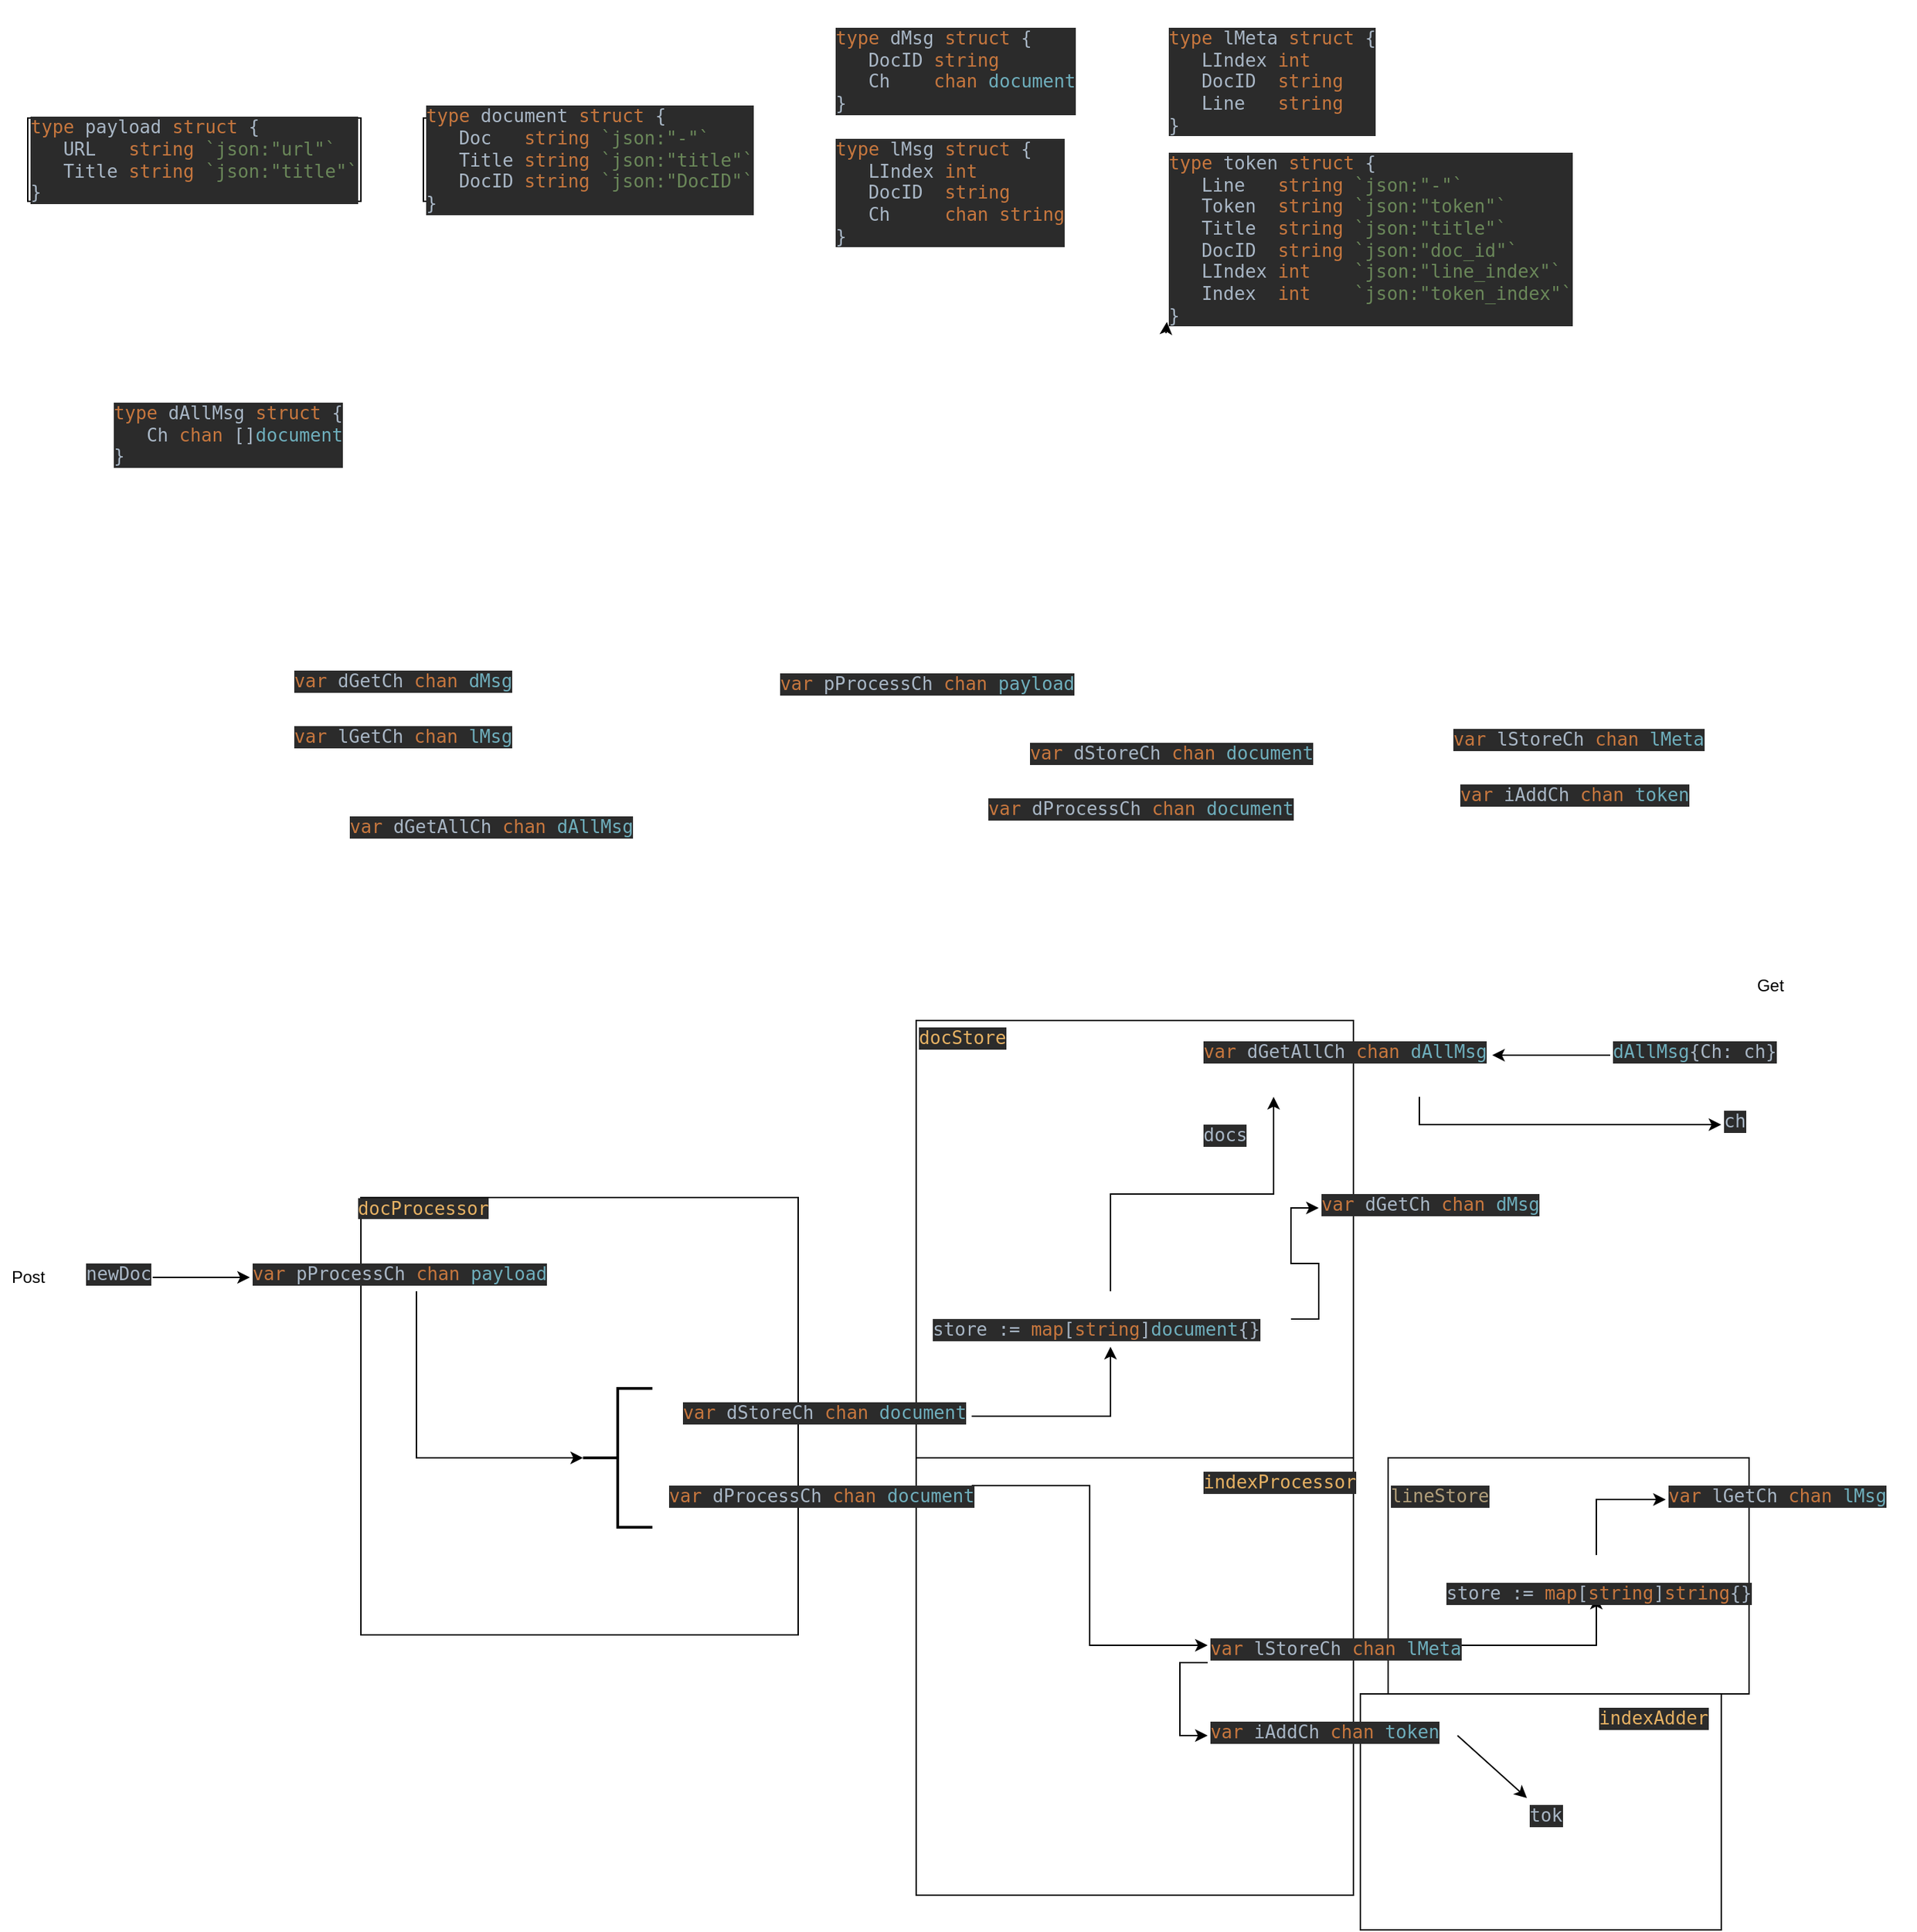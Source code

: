 <mxfile version="14.4.2" type="device" pages="2"><diagram id="XgCzgOq4FRbT3hmIlfkW" name="concierge"><mxGraphModel dx="2560" dy="1667" grid="1" gridSize="10" guides="1" tooltips="1" connect="1" arrows="1" fold="1" page="1" pageScale="1" pageWidth="2000" pageHeight="1920" math="0" shadow="0"><root><mxCell id="0"/><mxCell id="1" parent="0"/><mxCell id="7H0tTNNJolPM9rcAs3M7-59" value="" style="rounded=0;whiteSpace=wrap;html=1;align=left;" vertex="1" parent="1"><mxGeometry x="990" y="1240" width="260" height="170" as="geometry"/></mxCell><mxCell id="7H0tTNNJolPM9rcAs3M7-56" value="" style="rounded=0;whiteSpace=wrap;html=1;align=left;" vertex="1" parent="1"><mxGeometry x="1010" y="1070" width="260" height="170" as="geometry"/></mxCell><mxCell id="7H0tTNNJolPM9rcAs3M7-46" value="" style="whiteSpace=wrap;html=1;aspect=fixed;align=left;" vertex="1" parent="1"><mxGeometry x="670" y="1070" width="315" height="315" as="geometry"/></mxCell><mxCell id="7H0tTNNJolPM9rcAs3M7-38" value="" style="whiteSpace=wrap;html=1;aspect=fixed;align=left;" vertex="1" parent="1"><mxGeometry x="670" y="755" width="315" height="315" as="geometry"/></mxCell><mxCell id="7H0tTNNJolPM9rcAs3M7-30" value="" style="whiteSpace=wrap;html=1;aspect=fixed;align=left;" vertex="1" parent="1"><mxGeometry x="270" y="882.5" width="315" height="315" as="geometry"/></mxCell><mxCell id="7H0tTNNJolPM9rcAs3M7-7" value="&lt;pre style=&quot;background-color: #2b2b2b ; color: #a9b7c6 ; font-family: &amp;quot;jetbrains mono&amp;quot; , monospace ; font-size: 9.8pt&quot;&gt;&lt;span style=&quot;color: #c7773e&quot;&gt;type &lt;/span&gt;payload &lt;span style=&quot;color: #c7773e&quot;&gt;struct &lt;/span&gt;{&lt;br&gt;   URL   &lt;span style=&quot;color: #c7773e&quot;&gt;string &lt;/span&gt;&lt;span style=&quot;color: #6a8759&quot;&gt;`json:&quot;url&quot;`&lt;br&gt;&lt;/span&gt;&lt;span style=&quot;color: #6a8759&quot;&gt;   &lt;/span&gt;Title &lt;span style=&quot;color: #c7773e&quot;&gt;string &lt;/span&gt;&lt;span style=&quot;color: #6a8759&quot;&gt;`json:&quot;title&quot;`&lt;br&gt;&lt;/span&gt;}&lt;br&gt;&lt;/pre&gt;" style="rounded=0;whiteSpace=wrap;html=1;align=left;" vertex="1" parent="1"><mxGeometry x="30" y="105" width="240" height="60" as="geometry"/></mxCell><mxCell id="7H0tTNNJolPM9rcAs3M7-8" value="&lt;pre style=&quot;background-color: #2b2b2b ; color: #a9b7c6 ; font-family: &amp;#34;jetbrains mono&amp;#34; , monospace ; font-size: 9.8pt&quot;&gt;&lt;span style=&quot;color: #c7773e&quot;&gt;type &lt;/span&gt;document &lt;span style=&quot;color: #c7773e&quot;&gt;struct &lt;/span&gt;{&lt;br&gt;   Doc   &lt;span style=&quot;color: #c7773e&quot;&gt;string &lt;/span&gt;&lt;span style=&quot;color: #6a8759&quot;&gt;`json:&quot;-&quot;`&lt;br&gt;&lt;/span&gt;&lt;span style=&quot;color: #6a8759&quot;&gt;   &lt;/span&gt;Title &lt;span style=&quot;color: #c7773e&quot;&gt;string &lt;/span&gt;&lt;span style=&quot;color: #6a8759&quot;&gt;`json:&quot;title&quot;`&lt;br&gt;&lt;/span&gt;&lt;span style=&quot;color: #6a8759&quot;&gt;   &lt;/span&gt;DocID &lt;span style=&quot;color: #c7773e&quot;&gt;string &lt;/span&gt;&lt;span style=&quot;color: #6a8759&quot;&gt;`json:&quot;DocID&quot;`&lt;br&gt;&lt;/span&gt;}&lt;/pre&gt;" style="whiteSpace=wrap;html=1;align=left;" vertex="1" parent="1"><mxGeometry x="315" y="105" width="120" height="60" as="geometry"/></mxCell><mxCell id="7H0tTNNJolPM9rcAs3M7-9" value="&lt;pre style=&quot;background-color: #2b2b2b ; color: #a9b7c6 ; font-family: &amp;quot;jetbrains mono&amp;quot; , monospace ; font-size: 9.8pt&quot;&gt;&lt;span style=&quot;color: #c7773e&quot;&gt;type &lt;/span&gt;token &lt;span style=&quot;color: #c7773e&quot;&gt;struct &lt;/span&gt;{&lt;br&gt;   Line   &lt;span style=&quot;color: #c7773e&quot;&gt;string &lt;/span&gt;&lt;span style=&quot;color: #6a8759&quot;&gt;`json:&quot;-&quot;`&lt;br&gt;&lt;/span&gt;&lt;span style=&quot;color: #6a8759&quot;&gt;   &lt;/span&gt;Token  &lt;span style=&quot;color: #c7773e&quot;&gt;string &lt;/span&gt;&lt;span style=&quot;color: #6a8759&quot;&gt;`json:&quot;token&quot;`&lt;br&gt;&lt;/span&gt;&lt;span style=&quot;color: #6a8759&quot;&gt;   &lt;/span&gt;Title  &lt;span style=&quot;color: #c7773e&quot;&gt;string &lt;/span&gt;&lt;span style=&quot;color: #6a8759&quot;&gt;`json:&quot;title&quot;`&lt;br&gt;&lt;/span&gt;&lt;span style=&quot;color: #6a8759&quot;&gt;   &lt;/span&gt;DocID  &lt;span style=&quot;color: #c7773e&quot;&gt;string &lt;/span&gt;&lt;span style=&quot;color: #6a8759&quot;&gt;`json:&quot;doc_id&quot;`&lt;br&gt;&lt;/span&gt;&lt;span style=&quot;color: #6a8759&quot;&gt;   &lt;/span&gt;LIndex &lt;span style=&quot;color: #c7773e&quot;&gt;int    &lt;/span&gt;&lt;span style=&quot;color: #6a8759&quot;&gt;`json:&quot;line_index&quot;`&lt;br&gt;&lt;/span&gt;&lt;span style=&quot;color: #6a8759&quot;&gt;   &lt;/span&gt;Index  &lt;span style=&quot;color: #c7773e&quot;&gt;int    &lt;/span&gt;&lt;span style=&quot;color: #6a8759&quot;&gt;`json:&quot;token_index&quot;`&lt;br&gt;&lt;/span&gt;}&lt;/pre&gt;" style="text;whiteSpace=wrap;html=1;" vertex="1" parent="1"><mxGeometry x="850" y="110" width="320" height="150" as="geometry"/></mxCell><mxCell id="7H0tTNNJolPM9rcAs3M7-10" value="&lt;pre style=&quot;background-color: #2b2b2b ; color: #a9b7c6 ; font-family: &amp;quot;jetbrains mono&amp;quot; , monospace ; font-size: 9.8pt&quot;&gt;&lt;span style=&quot;color: #c7773e&quot;&gt;type &lt;/span&gt;dMsg &lt;span style=&quot;color: #c7773e&quot;&gt;struct &lt;/span&gt;{&lt;br&gt;   DocID &lt;span style=&quot;color: #c7773e&quot;&gt;string&lt;br&gt;&lt;/span&gt;&lt;span style=&quot;color: #c7773e&quot;&gt;   &lt;/span&gt;Ch    &lt;span style=&quot;color: #c7773e&quot;&gt;chan &lt;/span&gt;&lt;span style=&quot;color: #6fafbd&quot;&gt;document&lt;br&gt;&lt;/span&gt;}&lt;br&gt;&lt;/pre&gt;" style="text;whiteSpace=wrap;html=1;" vertex="1" parent="1"><mxGeometry x="610" y="20" width="200" height="100" as="geometry"/></mxCell><mxCell id="7H0tTNNJolPM9rcAs3M7-11" value="&lt;pre style=&quot;background-color: #2b2b2b ; color: #a9b7c6 ; font-family: &amp;quot;jetbrains mono&amp;quot; , monospace ; font-size: 9.8pt&quot;&gt;&lt;span style=&quot;color: #c7773e&quot;&gt;type &lt;/span&gt;lMsg &lt;span style=&quot;color: #c7773e&quot;&gt;struct &lt;/span&gt;{&lt;br&gt;   LIndex &lt;span style=&quot;color: #c7773e&quot;&gt;int&lt;br&gt;&lt;/span&gt;&lt;span style=&quot;color: #c7773e&quot;&gt;   &lt;/span&gt;DocID  &lt;span style=&quot;color: #c7773e&quot;&gt;string&lt;br&gt;&lt;/span&gt;&lt;span style=&quot;color: #c7773e&quot;&gt;   &lt;/span&gt;Ch     &lt;span style=&quot;color: #c7773e&quot;&gt;chan string&lt;br&gt;&lt;/span&gt;}&lt;/pre&gt;" style="text;whiteSpace=wrap;html=1;" vertex="1" parent="1"><mxGeometry x="610" y="100" width="190" height="110" as="geometry"/></mxCell><mxCell id="7H0tTNNJolPM9rcAs3M7-12" value="&lt;pre style=&quot;background-color: #2b2b2b ; color: #a9b7c6 ; font-family: &amp;quot;jetbrains mono&amp;quot; , monospace ; font-size: 9.8pt&quot;&gt;&lt;span style=&quot;color: #c7773e&quot;&gt;type &lt;/span&gt;lMeta &lt;span style=&quot;color: #c7773e&quot;&gt;struct &lt;/span&gt;{&lt;br&gt;   LIndex &lt;span style=&quot;color: #c7773e&quot;&gt;int&lt;br&gt;&lt;/span&gt;&lt;span style=&quot;color: #c7773e&quot;&gt;   &lt;/span&gt;DocID  &lt;span style=&quot;color: #c7773e&quot;&gt;string&lt;br&gt;&lt;/span&gt;&lt;span style=&quot;color: #c7773e&quot;&gt;   &lt;/span&gt;Line   &lt;span style=&quot;color: #c7773e&quot;&gt;string&lt;br&gt;&lt;/span&gt;}&lt;br&gt;&lt;/pre&gt;" style="text;whiteSpace=wrap;html=1;" vertex="1" parent="1"><mxGeometry x="850" y="20" width="170" height="110" as="geometry"/></mxCell><mxCell id="7H0tTNNJolPM9rcAs3M7-13" value="&lt;pre style=&quot;background-color: #2b2b2b ; color: #a9b7c6 ; font-family: &amp;quot;jetbrains mono&amp;quot; , monospace ; font-size: 9.8pt&quot;&gt;&lt;span style=&quot;color: #c7773e&quot;&gt;type &lt;/span&gt;dAllMsg &lt;span style=&quot;color: #c7773e&quot;&gt;struct &lt;/span&gt;{&lt;br&gt;   Ch &lt;span style=&quot;color: #c7773e&quot;&gt;chan &lt;/span&gt;[]&lt;span style=&quot;color: #6fafbd&quot;&gt;document&lt;br&gt;&lt;/span&gt;}&lt;/pre&gt;" style="text;whiteSpace=wrap;html=1;" vertex="1" parent="1"><mxGeometry x="90" y="290" width="190" height="80" as="geometry"/></mxCell><mxCell id="7H0tTNNJolPM9rcAs3M7-14" value="&lt;pre style=&quot;background-color: #2b2b2b ; color: #a9b7c6 ; font-family: &amp;quot;jetbrains mono&amp;quot; , monospace ; font-size: 9.8pt&quot;&gt;&lt;span style=&quot;color: #c7773e&quot;&gt;var &lt;/span&gt;dGetCh &lt;span style=&quot;color: #c7773e&quot;&gt;chan &lt;/span&gt;&lt;span style=&quot;color: #6fafbd&quot;&gt;dMsg&lt;/span&gt;&lt;/pre&gt;" style="text;whiteSpace=wrap;html=1;" vertex="1" parent="1"><mxGeometry x="220" y="482.5" width="180" height="60" as="geometry"/></mxCell><mxCell id="7H0tTNNJolPM9rcAs3M7-15" value="&lt;pre style=&quot;background-color: #2b2b2b ; color: #a9b7c6 ; font-family: &amp;quot;jetbrains mono&amp;quot; , monospace ; font-size: 9.8pt&quot;&gt;&lt;span style=&quot;color: #c7773e&quot;&gt;var &lt;/span&gt;lGetCh &lt;span style=&quot;color: #c7773e&quot;&gt;chan &lt;/span&gt;&lt;span style=&quot;color: #6fafbd&quot;&gt;lMsg&lt;/span&gt;&lt;/pre&gt;" style="text;whiteSpace=wrap;html=1;" vertex="1" parent="1"><mxGeometry x="220" y="522.5" width="180" height="60" as="geometry"/></mxCell><mxCell id="7H0tTNNJolPM9rcAs3M7-18" value="&lt;pre style=&quot;background-color: #2b2b2b ; color: #a9b7c6 ; font-family: &amp;quot;jetbrains mono&amp;quot; , monospace ; font-size: 9.8pt&quot;&gt;&lt;span style=&quot;color: #c7773e&quot;&gt;var &lt;/span&gt;dStoreCh &lt;span style=&quot;color: #c7773e&quot;&gt;chan &lt;/span&gt;&lt;span style=&quot;color: #6fafbd&quot;&gt;document&lt;/span&gt;&lt;/pre&gt;" style="text;whiteSpace=wrap;html=1;" vertex="1" parent="1"><mxGeometry x="750" y="535" width="230" height="60" as="geometry"/></mxCell><mxCell id="7H0tTNNJolPM9rcAs3M7-19" value="&lt;pre style=&quot;background-color: #2b2b2b ; color: #a9b7c6 ; font-family: &amp;quot;jetbrains mono&amp;quot; , monospace ; font-size: 9.8pt&quot;&gt;&lt;span style=&quot;color: #c7773e&quot;&gt;var &lt;/span&gt;dProcessCh &lt;span style=&quot;color: #c7773e&quot;&gt;chan &lt;/span&gt;&lt;span style=&quot;color: #6fafbd&quot;&gt;document&lt;/span&gt;&lt;/pre&gt;" style="text;whiteSpace=wrap;html=1;" vertex="1" parent="1"><mxGeometry x="720" y="575" width="250" height="60" as="geometry"/></mxCell><mxCell id="7H0tTNNJolPM9rcAs3M7-72" style="edgeStyle=orthogonalEdgeStyle;rounded=0;orthogonalLoop=1;jettySize=auto;html=1;exitX=0.75;exitY=1;exitDx=0;exitDy=0;entryX=0;entryY=0.5;entryDx=0;entryDy=0;" edge="1" parent="1" source="7H0tTNNJolPM9rcAs3M7-20" target="7H0tTNNJolPM9rcAs3M7-70"><mxGeometry relative="1" as="geometry"/></mxCell><mxCell id="7H0tTNNJolPM9rcAs3M7-20" value="&lt;pre style=&quot;background-color: #2b2b2b ; color: #a9b7c6 ; font-family: &amp;quot;jetbrains mono&amp;quot; , monospace ; font-size: 9.8pt&quot;&gt;&lt;span style=&quot;color: #c7773e&quot;&gt;var &lt;/span&gt;dGetAllCh &lt;span style=&quot;color: #c7773e&quot;&gt;chan &lt;/span&gt;&lt;span style=&quot;color: #6fafbd&quot;&gt;dAllMsg&lt;/span&gt;&lt;/pre&gt;" style="text;whiteSpace=wrap;html=1;" vertex="1" parent="1"><mxGeometry x="875" y="750" width="210" height="60" as="geometry"/></mxCell><mxCell id="7H0tTNNJolPM9rcAs3M7-21" value="&lt;pre style=&quot;background-color: #2b2b2b ; color: #a9b7c6 ; font-family: &amp;quot;jetbrains mono&amp;quot; , monospace ; font-size: 9.8pt&quot;&gt;&lt;span style=&quot;color: #c7773e&quot;&gt;var &lt;/span&gt;pProcessCh &lt;span style=&quot;color: #c7773e&quot;&gt;chan &lt;/span&gt;&lt;span style=&quot;color: #6fafbd&quot;&gt;payload&lt;/span&gt;&lt;/pre&gt;" style="text;whiteSpace=wrap;html=1;" vertex="1" parent="1"><mxGeometry x="570" y="485" width="240" height="60" as="geometry"/></mxCell><mxCell id="7H0tTNNJolPM9rcAs3M7-68" style="edgeStyle=orthogonalEdgeStyle;rounded=0;orthogonalLoop=1;jettySize=auto;html=1;entryX=1;entryY=0.5;entryDx=0;entryDy=0;" edge="1" parent="1" source="7H0tTNNJolPM9rcAs3M7-22" target="7H0tTNNJolPM9rcAs3M7-20"><mxGeometry relative="1" as="geometry"/></mxCell><mxCell id="7H0tTNNJolPM9rcAs3M7-22" value="&lt;pre style=&quot;background-color: #2b2b2b ; color: #a9b7c6 ; font-family: &amp;quot;jetbrains mono&amp;quot; , monospace ; font-size: 9.8pt&quot;&gt;&lt;span style=&quot;color: #6fafbd&quot;&gt;dAllMsg&lt;/span&gt;{Ch: ch}&lt;/pre&gt;" style="text;whiteSpace=wrap;html=1;" vertex="1" parent="1"><mxGeometry x="1170" y="750" width="120" height="60" as="geometry"/></mxCell><mxCell id="7H0tTNNJolPM9rcAs3M7-29" style="edgeStyle=orthogonalEdgeStyle;rounded=0;orthogonalLoop=1;jettySize=auto;html=1;exitX=1;exitY=0.5;exitDx=0;exitDy=0;entryX=0;entryY=0.5;entryDx=0;entryDy=0;" edge="1" parent="1" source="7H0tTNNJolPM9rcAs3M7-24"><mxGeometry relative="1" as="geometry"><mxPoint x="190" y="940" as="targetPoint"/></mxGeometry></mxCell><mxCell id="7H0tTNNJolPM9rcAs3M7-24" value="&lt;pre style=&quot;background-color: #2b2b2b ; color: #a9b7c6 ; font-family: &amp;quot;jetbrains mono&amp;quot; , monospace ; font-size: 9.8pt&quot;&gt;newDoc&lt;/pre&gt;" style="text;whiteSpace=wrap;html=1;" vertex="1" parent="1"><mxGeometry x="70" y="910" width="50" height="60" as="geometry"/></mxCell><mxCell id="7H0tTNNJolPM9rcAs3M7-25" value="&lt;pre style=&quot;background-color: #2b2b2b ; color: #a9b7c6 ; font-family: &amp;quot;jetbrains mono&amp;quot; , monospace ; font-size: 9.8pt&quot;&gt;&lt;span style=&quot;color: #c7773e&quot;&gt;var &lt;/span&gt;dGetAllCh &lt;span style=&quot;color: #c7773e&quot;&gt;chan &lt;/span&gt;&lt;span style=&quot;color: #6fafbd&quot;&gt;dAllMsg&lt;/span&gt;&lt;/pre&gt;" style="text;whiteSpace=wrap;html=1;" vertex="1" parent="1"><mxGeometry x="260" y="587.5" width="210" height="60" as="geometry"/></mxCell><mxCell id="7H0tTNNJolPM9rcAs3M7-26" value="Get" style="text;html=1;align=center;verticalAlign=middle;resizable=0;points=[];autosize=1;" vertex="1" parent="1"><mxGeometry x="1270" y="720" width="30" height="20" as="geometry"/></mxCell><mxCell id="7H0tTNNJolPM9rcAs3M7-27" value="Post" style="text;html=1;align=center;verticalAlign=middle;resizable=0;points=[];autosize=1;" vertex="1" parent="1"><mxGeometry x="10" y="930" width="40" height="20" as="geometry"/></mxCell><mxCell id="7H0tTNNJolPM9rcAs3M7-44" style="edgeStyle=orthogonalEdgeStyle;rounded=0;orthogonalLoop=1;jettySize=auto;html=1;exitX=1;exitY=0.5;exitDx=0;exitDy=0;" edge="1" parent="1" source="7H0tTNNJolPM9rcAs3M7-32" target="7H0tTNNJolPM9rcAs3M7-43"><mxGeometry relative="1" as="geometry"/></mxCell><mxCell id="7H0tTNNJolPM9rcAs3M7-32" value="&lt;pre style=&quot;background-color: #2b2b2b ; color: #a9b7c6 ; font-family: &amp;quot;jetbrains mono&amp;quot; , monospace ; font-size: 9.8pt&quot;&gt;&lt;span style=&quot;color: #c7773e&quot;&gt;var &lt;/span&gt;dStoreCh &lt;span style=&quot;color: #c7773e&quot;&gt;chan &lt;/span&gt;&lt;span style=&quot;color: #6fafbd&quot;&gt;document&lt;/span&gt;&lt;/pre&gt;" style="text;whiteSpace=wrap;html=1;" vertex="1" parent="1"><mxGeometry x="500" y="1010" width="210" height="60" as="geometry"/></mxCell><mxCell id="7H0tTNNJolPM9rcAs3M7-50" style="edgeStyle=orthogonalEdgeStyle;rounded=0;orthogonalLoop=1;jettySize=auto;html=1;exitX=1;exitY=0.5;exitDx=0;exitDy=0;entryX=0;entryY=0.5;entryDx=0;entryDy=0;" edge="1" parent="1" source="7H0tTNNJolPM9rcAs3M7-33" target="7H0tTNNJolPM9rcAs3M7-47"><mxGeometry relative="1" as="geometry"><mxPoint x="800.059" y="1130" as="targetPoint"/></mxGeometry></mxCell><mxCell id="7H0tTNNJolPM9rcAs3M7-33" value="&lt;pre style=&quot;background-color: #2b2b2b ; color: #a9b7c6 ; font-family: &amp;quot;jetbrains mono&amp;quot; , monospace ; font-size: 9.8pt&quot;&gt;&lt;span style=&quot;color: #c7773e&quot;&gt;var &lt;/span&gt;dProcessCh &lt;span style=&quot;color: #c7773e&quot;&gt;chan &lt;/span&gt;&lt;span style=&quot;color: #6fafbd&quot;&gt;document&lt;/span&gt;&lt;/pre&gt;" style="text;whiteSpace=wrap;html=1;" vertex="1" parent="1"><mxGeometry x="490" y="1070" width="220" height="40" as="geometry"/></mxCell><mxCell id="7H0tTNNJolPM9rcAs3M7-35" style="edgeStyle=orthogonalEdgeStyle;rounded=0;orthogonalLoop=1;jettySize=auto;html=1;exitX=0.5;exitY=1;exitDx=0;exitDy=0;entryX=0;entryY=0.5;entryDx=0;entryDy=0;entryPerimeter=0;" edge="1" parent="1" source="7H0tTNNJolPM9rcAs3M7-34" target="7H0tTNNJolPM9rcAs3M7-36"><mxGeometry relative="1" as="geometry"><mxPoint x="130" y="1150" as="targetPoint"/></mxGeometry></mxCell><mxCell id="7H0tTNNJolPM9rcAs3M7-34" value="&lt;pre style=&quot;background-color: #2b2b2b ; color: #a9b7c6 ; font-family: &amp;quot;jetbrains mono&amp;quot; , monospace ; font-size: 9.8pt&quot;&gt;&lt;span style=&quot;color: #c7773e&quot;&gt;var &lt;/span&gt;pProcessCh &lt;span style=&quot;color: #c7773e&quot;&gt;chan &lt;/span&gt;&lt;span style=&quot;color: #6fafbd&quot;&gt;payload&lt;/span&gt;&lt;/pre&gt;" style="text;whiteSpace=wrap;html=1;" vertex="1" parent="1"><mxGeometry x="190" y="910" width="240" height="40" as="geometry"/></mxCell><mxCell id="7H0tTNNJolPM9rcAs3M7-36" value="" style="strokeWidth=2;html=1;shape=mxgraph.flowchart.annotation_2;align=left;labelPosition=right;pointerEvents=1;" vertex="1" parent="1"><mxGeometry x="430" y="1020" width="50" height="100" as="geometry"/></mxCell><mxCell id="7H0tTNNJolPM9rcAs3M7-37" value="&lt;pre style=&quot;background-color: #2b2b2b ; color: #a9b7c6 ; font-family: &amp;#34;jetbrains mono&amp;#34; , monospace ; font-size: 9.8pt&quot;&gt;&lt;span style=&quot;color: #e6b163&quot;&gt;docProcessor&lt;/span&gt;&lt;/pre&gt;" style="text;html=1;strokeColor=none;fillColor=none;align=center;verticalAlign=middle;whiteSpace=wrap;rounded=0;" vertex="1" parent="1"><mxGeometry x="295" y="880" width="40" height="20" as="geometry"/></mxCell><mxCell id="7H0tTNNJolPM9rcAs3M7-39" value="&lt;pre style=&quot;background-color: #2b2b2b ; color: #a9b7c6 ; font-family: &amp;quot;jetbrains mono&amp;quot; , monospace ; font-size: 9.8pt&quot;&gt;&lt;span style=&quot;color: #e6b163&quot;&gt;docStore&lt;/span&gt;&lt;/pre&gt;" style="text;whiteSpace=wrap;html=1;" vertex="1" parent="1"><mxGeometry x="670" y="740" width="90" height="60" as="geometry"/></mxCell><mxCell id="7H0tTNNJolPM9rcAs3M7-69" style="edgeStyle=orthogonalEdgeStyle;rounded=0;orthogonalLoop=1;jettySize=auto;html=1;exitX=0.5;exitY=0;exitDx=0;exitDy=0;entryX=0.25;entryY=1;entryDx=0;entryDy=0;" edge="1" parent="1" source="7H0tTNNJolPM9rcAs3M7-43" target="7H0tTNNJolPM9rcAs3M7-20"><mxGeometry relative="1" as="geometry"/></mxCell><mxCell id="7H0tTNNJolPM9rcAs3M7-74" style="edgeStyle=orthogonalEdgeStyle;rounded=0;orthogonalLoop=1;jettySize=auto;html=1;exitX=1;exitY=0.5;exitDx=0;exitDy=0;entryX=0;entryY=0.5;entryDx=0;entryDy=0;" edge="1" parent="1" source="7H0tTNNJolPM9rcAs3M7-43" target="7H0tTNNJolPM9rcAs3M7-73"><mxGeometry relative="1" as="geometry"/></mxCell><mxCell id="7H0tTNNJolPM9rcAs3M7-43" value="&lt;pre style=&quot;background-color: #2b2b2b ; color: #a9b7c6 ; font-family: &amp;quot;jetbrains mono&amp;quot; , monospace ; font-size: 9.8pt&quot;&gt;store := &lt;span style=&quot;color: #c7773e&quot;&gt;map&lt;/span&gt;[&lt;span style=&quot;color: #c7773e&quot;&gt;string&lt;/span&gt;]&lt;span style=&quot;color: #6fafbd&quot;&gt;document&lt;/span&gt;{}&lt;/pre&gt;" style="text;whiteSpace=wrap;html=1;" vertex="1" parent="1"><mxGeometry x="680" y="950" width="260" height="40" as="geometry"/></mxCell><mxCell id="7H0tTNNJolPM9rcAs3M7-45" value="&lt;pre style=&quot;background-color: #2b2b2b ; color: #a9b7c6 ; font-family: &amp;quot;jetbrains mono&amp;quot; , monospace ; font-size: 9.8pt&quot;&gt;&lt;span style=&quot;color: #e6b163&quot;&gt;indexProcessor&lt;/span&gt;&lt;/pre&gt;" style="text;whiteSpace=wrap;html=1;" vertex="1" parent="1"><mxGeometry x="875" y="1060" width="110" height="60" as="geometry"/></mxCell><mxCell id="7H0tTNNJolPM9rcAs3M7-52" style="edgeStyle=orthogonalEdgeStyle;rounded=0;orthogonalLoop=1;jettySize=auto;html=1;exitX=0;exitY=0.75;exitDx=0;exitDy=0;entryX=0;entryY=0.5;entryDx=0;entryDy=0;" edge="1" parent="1" source="7H0tTNNJolPM9rcAs3M7-47" target="7H0tTNNJolPM9rcAs3M7-48"><mxGeometry relative="1" as="geometry"/></mxCell><mxCell id="7H0tTNNJolPM9rcAs3M7-58" style="edgeStyle=orthogonalEdgeStyle;rounded=0;orthogonalLoop=1;jettySize=auto;html=1;exitX=1;exitY=0.5;exitDx=0;exitDy=0;" edge="1" parent="1" source="7H0tTNNJolPM9rcAs3M7-47" target="7H0tTNNJolPM9rcAs3M7-55"><mxGeometry relative="1" as="geometry"/></mxCell><mxCell id="7H0tTNNJolPM9rcAs3M7-47" value="&lt;pre style=&quot;background-color: #2b2b2b ; color: #a9b7c6 ; font-family: &amp;quot;jetbrains mono&amp;quot; , monospace ; font-size: 9.8pt&quot;&gt;&lt;span style=&quot;color: #c7773e&quot;&gt;var &lt;/span&gt;lStoreCh &lt;span style=&quot;color: #c7773e&quot;&gt;chan &lt;/span&gt;&lt;span style=&quot;color: #6fafbd&quot;&gt;lMeta&lt;/span&gt;&lt;/pre&gt;" style="text;whiteSpace=wrap;html=1;" vertex="1" parent="1"><mxGeometry x="880" y="1180" width="180" height="50" as="geometry"/></mxCell><mxCell id="7H0tTNNJolPM9rcAs3M7-48" value="&lt;pre style=&quot;background-color: #2b2b2b ; color: #a9b7c6 ; font-family: &amp;quot;jetbrains mono&amp;quot; , monospace ; font-size: 9.8pt&quot;&gt;&lt;span style=&quot;color: #c7773e&quot;&gt;var &lt;/span&gt;iAddCh &lt;span style=&quot;color: #c7773e&quot;&gt;chan &lt;/span&gt;&lt;span style=&quot;color: #6fafbd&quot;&gt;token&lt;/span&gt;&lt;/pre&gt;" style="text;whiteSpace=wrap;html=1;" vertex="1" parent="1"><mxGeometry x="880" y="1240" width="180" height="60" as="geometry"/></mxCell><mxCell id="7H0tTNNJolPM9rcAs3M7-54" value="&lt;pre style=&quot;background-color: #2b2b2b ; color: #a9b7c6 ; font-family: &amp;quot;jetbrains mono&amp;quot; , monospace ; font-size: 9.8pt&quot;&gt;&lt;span style=&quot;color: #b09d79&quot;&gt;lineStore&lt;/span&gt;&lt;/pre&gt;" style="text;whiteSpace=wrap;html=1;" vertex="1" parent="1"><mxGeometry x="1010" y="1070" width="70" height="60" as="geometry"/></mxCell><mxCell id="7H0tTNNJolPM9rcAs3M7-76" style="edgeStyle=orthogonalEdgeStyle;rounded=0;orthogonalLoop=1;jettySize=auto;html=1;exitX=0.5;exitY=0;exitDx=0;exitDy=0;entryX=0;entryY=0.5;entryDx=0;entryDy=0;" edge="1" parent="1" source="7H0tTNNJolPM9rcAs3M7-55" target="7H0tTNNJolPM9rcAs3M7-75"><mxGeometry relative="1" as="geometry"/></mxCell><mxCell id="7H0tTNNJolPM9rcAs3M7-55" value="&lt;pre style=&quot;background-color: #2b2b2b ; color: #a9b7c6 ; font-family: &amp;quot;jetbrains mono&amp;quot; , monospace ; font-size: 9.8pt&quot;&gt;store := &lt;span style=&quot;color: #c7773e&quot;&gt;map&lt;/span&gt;[&lt;span style=&quot;color: #c7773e&quot;&gt;string&lt;/span&gt;]&lt;span style=&quot;color: #c7773e&quot;&gt;string&lt;/span&gt;{}&lt;/pre&gt;" style="text;whiteSpace=wrap;html=1;" vertex="1" parent="1"><mxGeometry x="1050" y="1140" width="220" height="30" as="geometry"/></mxCell><mxCell id="7H0tTNNJolPM9rcAs3M7-60" value="&lt;pre style=&quot;background-color: #2b2b2b ; color: #a9b7c6 ; font-family: &amp;quot;jetbrains mono&amp;quot; , monospace ; font-size: 9.8pt&quot;&gt;&lt;span style=&quot;color: #e6b163&quot;&gt;indexAdder&lt;/span&gt;&lt;/pre&gt;" style="text;whiteSpace=wrap;html=1;" vertex="1" parent="1"><mxGeometry x="1160" y="1230" width="60" height="30" as="geometry"/></mxCell><mxCell id="7H0tTNNJolPM9rcAs3M7-61" value="&lt;pre style=&quot;background-color: #2b2b2b ; color: #a9b7c6 ; font-family: &amp;quot;jetbrains mono&amp;quot; , monospace ; font-size: 9.8pt&quot;&gt;tok&lt;/pre&gt;" style="text;whiteSpace=wrap;html=1;" vertex="1" parent="1"><mxGeometry x="1110" y="1300" width="50" height="60" as="geometry"/></mxCell><mxCell id="7H0tTNNJolPM9rcAs3M7-62" value="" style="endArrow=classic;html=1;exitX=1;exitY=0.5;exitDx=0;exitDy=0;entryX=0;entryY=0.25;entryDx=0;entryDy=0;" edge="1" parent="1" source="7H0tTNNJolPM9rcAs3M7-48" target="7H0tTNNJolPM9rcAs3M7-61"><mxGeometry width="50" height="50" relative="1" as="geometry"><mxPoint x="1040" y="1490" as="sourcePoint"/><mxPoint x="1090" y="1440" as="targetPoint"/></mxGeometry></mxCell><mxCell id="7H0tTNNJolPM9rcAs3M7-63" value="&lt;pre style=&quot;background-color: #2b2b2b ; color: #a9b7c6 ; font-family: &amp;quot;jetbrains mono&amp;quot; , monospace ; font-size: 9.8pt&quot;&gt;&lt;span style=&quot;color: #c7773e&quot;&gt;var &lt;/span&gt;lStoreCh &lt;span style=&quot;color: #c7773e&quot;&gt;chan &lt;/span&gt;&lt;span style=&quot;color: #6fafbd&quot;&gt;lMeta&lt;/span&gt;&lt;/pre&gt;" style="text;whiteSpace=wrap;html=1;" vertex="1" parent="1"><mxGeometry x="1055" y="525" width="180" height="50" as="geometry"/></mxCell><mxCell id="7H0tTNNJolPM9rcAs3M7-64" value="&lt;pre style=&quot;background-color: #2b2b2b ; color: #a9b7c6 ; font-family: &amp;quot;jetbrains mono&amp;quot; , monospace ; font-size: 9.8pt&quot;&gt;&lt;span style=&quot;color: #c7773e&quot;&gt;var &lt;/span&gt;iAddCh &lt;span style=&quot;color: #c7773e&quot;&gt;chan &lt;/span&gt;&lt;span style=&quot;color: #6fafbd&quot;&gt;token&lt;/span&gt;&lt;/pre&gt;" style="text;whiteSpace=wrap;html=1;" vertex="1" parent="1"><mxGeometry x="1060" y="565" width="180" height="60" as="geometry"/></mxCell><mxCell id="7H0tTNNJolPM9rcAs3M7-67" style="edgeStyle=orthogonalEdgeStyle;rounded=0;orthogonalLoop=1;jettySize=auto;html=1;exitX=0;exitY=1;exitDx=0;exitDy=0;entryX=0.002;entryY=0.946;entryDx=0;entryDy=0;entryPerimeter=0;" edge="1" parent="1" source="7H0tTNNJolPM9rcAs3M7-9" target="7H0tTNNJolPM9rcAs3M7-9"><mxGeometry relative="1" as="geometry"/></mxCell><mxCell id="7H0tTNNJolPM9rcAs3M7-70" value="&lt;pre style=&quot;background-color: #2b2b2b ; color: #a9b7c6 ; font-family: &amp;quot;jetbrains mono&amp;quot; , monospace ; font-size: 9.8pt&quot;&gt;ch&lt;/pre&gt;" style="text;whiteSpace=wrap;html=1;" vertex="1" parent="1"><mxGeometry x="1250" y="800" width="40" height="60" as="geometry"/></mxCell><mxCell id="7H0tTNNJolPM9rcAs3M7-71" value="&lt;pre style=&quot;background-color: #2b2b2b ; color: #a9b7c6 ; font-family: &amp;quot;jetbrains mono&amp;quot; , monospace ; font-size: 9.8pt&quot;&gt;docs&lt;/pre&gt;" style="text;whiteSpace=wrap;html=1;" vertex="1" parent="1"><mxGeometry x="875" y="810" width="60" height="60" as="geometry"/></mxCell><mxCell id="7H0tTNNJolPM9rcAs3M7-73" value="&lt;pre style=&quot;background-color: #2b2b2b ; color: #a9b7c6 ; font-family: &amp;quot;jetbrains mono&amp;quot; , monospace ; font-size: 9.8pt&quot;&gt;&lt;span style=&quot;color: #c7773e&quot;&gt;var &lt;/span&gt;dGetCh &lt;span style=&quot;color: #c7773e&quot;&gt;chan &lt;/span&gt;&lt;span style=&quot;color: #6fafbd&quot;&gt;dMsg&lt;/span&gt;&lt;/pre&gt;" style="text;whiteSpace=wrap;html=1;" vertex="1" parent="1"><mxGeometry x="960" y="860" width="180" height="60" as="geometry"/></mxCell><mxCell id="7H0tTNNJolPM9rcAs3M7-75" value="&lt;pre style=&quot;background-color: #2b2b2b ; color: #a9b7c6 ; font-family: &amp;quot;jetbrains mono&amp;quot; , monospace ; font-size: 9.8pt&quot;&gt;&lt;span style=&quot;color: #c7773e&quot;&gt;var &lt;/span&gt;lGetCh &lt;span style=&quot;color: #c7773e&quot;&gt;chan &lt;/span&gt;&lt;span style=&quot;color: #6fafbd&quot;&gt;lMsg&lt;/span&gt;&lt;/pre&gt;" style="text;whiteSpace=wrap;html=1;" vertex="1" parent="1"><mxGeometry x="1210" y="1070" width="180" height="60" as="geometry"/></mxCell></root></mxGraphModel></diagram><diagram id="rhcYlRjpl9bSGKsHzFOw" name="librarian"><mxGraphModel dx="878" dy="571" grid="1" gridSize="10" guides="1" tooltips="1" connect="1" arrows="1" fold="1" page="1" pageScale="1" pageWidth="2000" pageHeight="1920" math="0" shadow="0"><root><mxCell id="Z5oG2hWfx1TpzCY3eYmY-0"/><mxCell id="Z5oG2hWfx1TpzCY3eYmY-1" parent="Z5oG2hWfx1TpzCY3eYmY-0"/><mxCell id="cBJp_7mrjGwZQsugGFL8-0" value="&lt;pre style=&quot;background-color: #2b2b2b ; color: #a9b7c6 ; font-family: &amp;quot;jetbrains mono&amp;quot; , monospace ; font-size: 9.8pt&quot;&gt;&lt;span style=&quot;color: #c7773e&quot;&gt;type &lt;/span&gt;tPayload &lt;span style=&quot;color: #c7773e&quot;&gt;struct &lt;/span&gt;{&lt;br&gt;   Token  &lt;span style=&quot;color: #c7773e&quot;&gt;string &lt;/span&gt;&lt;span style=&quot;color: #6a8759&quot;&gt;`json:&quot;token&quot;`&lt;br&gt;&lt;/span&gt;&lt;span style=&quot;color: #6a8759&quot;&gt;   &lt;/span&gt;Title  &lt;span style=&quot;color: #c7773e&quot;&gt;string &lt;/span&gt;&lt;span style=&quot;color: #6a8759&quot;&gt;`json:&quot;title&quot;`&lt;br&gt;&lt;/span&gt;&lt;span style=&quot;color: #6a8759&quot;&gt;   &lt;/span&gt;DocID  &lt;span style=&quot;color: #c7773e&quot;&gt;string &lt;/span&gt;&lt;span style=&quot;color: #6a8759&quot;&gt;`json:&quot;doc_id&quot;`&lt;br&gt;&lt;/span&gt;&lt;span style=&quot;color: #6a8759&quot;&gt;   &lt;/span&gt;LIndex &lt;span style=&quot;color: #c7773e&quot;&gt;int    &lt;/span&gt;&lt;span style=&quot;color: #6a8759&quot;&gt;`json:&quot;line_index&quot;`&lt;br&gt;&lt;/span&gt;&lt;span style=&quot;color: #6a8759&quot;&gt;   &lt;/span&gt;Index  &lt;span style=&quot;color: #c7773e&quot;&gt;int    &lt;/span&gt;&lt;span style=&quot;color: #6a8759&quot;&gt;`json:&quot;token_index&quot;`&lt;br&gt;&lt;/span&gt;}&lt;/pre&gt;" style="text;whiteSpace=wrap;html=1;" vertex="1" parent="Z5oG2hWfx1TpzCY3eYmY-1"><mxGeometry x="310" y="20" width="320" height="140" as="geometry"/></mxCell><mxCell id="cBJp_7mrjGwZQsugGFL8-1" value="&lt;pre style=&quot;background-color: #2b2b2b ; color: #a9b7c6 ; font-family: &amp;quot;jetbrains mono&amp;quot; , monospace ; font-size: 9.8pt&quot;&gt;&lt;span style=&quot;color: #c7773e&quot;&gt;type &lt;/span&gt;tIndex &lt;span style=&quot;color: #c7773e&quot;&gt;struct &lt;/span&gt;{&lt;br&gt;   Index  &lt;span style=&quot;color: #c7773e&quot;&gt;int&lt;br&gt;&lt;/span&gt;&lt;span style=&quot;color: #c7773e&quot;&gt;   &lt;/span&gt;LIndex &lt;span style=&quot;color: #c7773e&quot;&gt;int&lt;br&gt;&lt;/span&gt;}&lt;/pre&gt;" style="text;whiteSpace=wrap;html=1;" vertex="1" parent="Z5oG2hWfx1TpzCY3eYmY-1"><mxGeometry x="230" y="190" width="180" height="100" as="geometry"/></mxCell><mxCell id="cBJp_7mrjGwZQsugGFL8-2" value="&lt;pre style=&quot;background-color: #2b2b2b ; color: #a9b7c6 ; font-family: &amp;quot;jetbrains mono&amp;quot; , monospace ; font-size: 9.8pt&quot;&gt;&lt;span style=&quot;color: #c7773e&quot;&gt;type &lt;/span&gt;document &lt;span style=&quot;color: #c7773e&quot;&gt;struct &lt;/span&gt;{&lt;br&gt;   Count   &lt;span style=&quot;color: #c7773e&quot;&gt;int&lt;br&gt;&lt;/span&gt;&lt;span style=&quot;color: #c7773e&quot;&gt;   &lt;/span&gt;DocID   &lt;span style=&quot;color: #c7773e&quot;&gt;string&lt;br&gt;&lt;/span&gt;&lt;span style=&quot;color: #c7773e&quot;&gt;   &lt;/span&gt;Title   &lt;span style=&quot;color: #c7773e&quot;&gt;string&lt;br&gt;&lt;/span&gt;&lt;span style=&quot;color: #c7773e&quot;&gt;   &lt;/span&gt;Indices &lt;span style=&quot;color: #c7773e&quot;&gt;map&lt;/span&gt;[&lt;span style=&quot;color: #c7773e&quot;&gt;int&lt;/span&gt;]&lt;span style=&quot;color: #6fafbd&quot;&gt;tIndices&lt;br&gt;&lt;/span&gt;}&lt;/pre&gt;" style="text;whiteSpace=wrap;html=1;" vertex="1" parent="Z5oG2hWfx1TpzCY3eYmY-1"><mxGeometry x="740" y="320" width="240" height="130" as="geometry"/></mxCell><mxCell id="cBJp_7mrjGwZQsugGFL8-3" value="&lt;pre style=&quot;background-color: #2b2b2b ; color: #a9b7c6 ; font-family: &amp;quot;jetbrains mono&amp;quot; , monospace ; font-size: 9.8pt&quot;&gt;&lt;span style=&quot;color: #c7773e&quot;&gt;type &lt;/span&gt;tIndices []&lt;span style=&quot;color: #6fafbd&quot;&gt;tIndex&lt;/span&gt;&lt;/pre&gt;" style="text;whiteSpace=wrap;html=1;" vertex="1" parent="Z5oG2hWfx1TpzCY3eYmY-1"><mxGeometry x="30" y="190" width="200" height="60" as="geometry"/></mxCell><mxCell id="cBJp_7mrjGwZQsugGFL8-5" value="&lt;pre style=&quot;background-color: #2b2b2b ; color: #a9b7c6 ; font-family: &amp;quot;jetbrains mono&amp;quot; , monospace ; font-size: 9.8pt&quot;&gt;&lt;span style=&quot;color: #c7773e&quot;&gt;type &lt;/span&gt;documentCatalog &lt;span style=&quot;color: #c7773e&quot;&gt;map&lt;/span&gt;[&lt;span style=&quot;color: #c7773e&quot;&gt;string&lt;/span&gt;]*&lt;span style=&quot;color: #6fafbd&quot;&gt;document&lt;/span&gt;&lt;/pre&gt;" style="text;whiteSpace=wrap;html=1;" vertex="1" parent="Z5oG2hWfx1TpzCY3eYmY-1"><mxGeometry x="390" y="330" width="350" height="60" as="geometry"/></mxCell><mxCell id="cBJp_7mrjGwZQsugGFL8-6" value="&lt;pre style=&quot;background-color: #2b2b2b ; color: #a9b7c6 ; font-family: &amp;quot;jetbrains mono&amp;quot; , monospace ; font-size: 9.8pt&quot;&gt;&lt;span style=&quot;color: #c7773e&quot;&gt;type &lt;/span&gt;tCatalog &lt;span style=&quot;color: #c7773e&quot;&gt;map&lt;/span&gt;[&lt;span style=&quot;color: #c7773e&quot;&gt;string&lt;/span&gt;]&lt;span style=&quot;color: #6fafbd&quot;&gt;documentCatalog&lt;br&gt;&lt;/span&gt;&lt;/pre&gt;" style="text;whiteSpace=wrap;html=1;" vertex="1" parent="Z5oG2hWfx1TpzCY3eYmY-1"><mxGeometry x="30" y="330" width="340" height="60" as="geometry"/></mxCell><mxCell id="cBJp_7mrjGwZQsugGFL8-7" value="&lt;pre style=&quot;background-color: #2b2b2b ; color: #a9b7c6 ; font-family: &amp;quot;jetbrains mono&amp;quot; , monospace ; font-size: 9.8pt&quot;&gt;&lt;span style=&quot;color: #c7773e&quot;&gt;type &lt;/span&gt;tcCallback &lt;span style=&quot;color: #c7773e&quot;&gt;struct &lt;/span&gt;{&lt;br&gt;   Token &lt;span style=&quot;color: #c7773e&quot;&gt;string&lt;br&gt;&lt;/span&gt;&lt;span style=&quot;color: #c7773e&quot;&gt;   &lt;/span&gt;Ch    &lt;span style=&quot;color: #c7773e&quot;&gt;chan &lt;/span&gt;&lt;span style=&quot;color: #6fafbd&quot;&gt;tcMsg&lt;br&gt;&lt;/span&gt;}&lt;br&gt;&lt;/pre&gt;" style="text;whiteSpace=wrap;html=1;" vertex="1" parent="Z5oG2hWfx1TpzCY3eYmY-1"><mxGeometry x="290" y="430" width="210" height="100" as="geometry"/></mxCell><mxCell id="cBJp_7mrjGwZQsugGFL8-8" value="&lt;pre style=&quot;background-color: #2b2b2b ; color: #a9b7c6 ; font-family: &amp;quot;jetbrains mono&amp;quot; , monospace ; font-size: 9.8pt&quot;&gt;&lt;span style=&quot;color: #c7773e&quot;&gt;type &lt;/span&gt;tcMsg &lt;span style=&quot;color: #c7773e&quot;&gt;struct &lt;/span&gt;{&lt;br&gt;   Token &lt;span style=&quot;color: #c7773e&quot;&gt;string&lt;br&gt;&lt;/span&gt;&lt;span style=&quot;color: #c7773e&quot;&gt;   &lt;/span&gt;DC    &lt;span style=&quot;color: #6fafbd&quot;&gt;documentCatalog&lt;br&gt;&lt;/span&gt;}&lt;/pre&gt;" style="text;whiteSpace=wrap;html=1;" vertex="1" parent="Z5oG2hWfx1TpzCY3eYmY-1"><mxGeometry x="680" y="40" width="210" height="100" as="geometry"/></mxCell><mxCell id="cBJp_7mrjGwZQsugGFL8-9" value="&lt;pre style=&quot;background-color: #2b2b2b ; color: #a9b7c6 ; font-family: &amp;quot;jetbrains mono&amp;quot; , monospace ; font-size: 9.8pt&quot;&gt;&lt;span style=&quot;color: #c7773e&quot;&gt;var &lt;/span&gt;pProcessCh &lt;span style=&quot;color: #c7773e&quot;&gt;chan &lt;/span&gt;&lt;span style=&quot;color: #6fafbd&quot;&gt;tPayload&lt;/span&gt;&lt;/pre&gt;" style="text;whiteSpace=wrap;html=1;" vertex="1" parent="Z5oG2hWfx1TpzCY3eYmY-1"><mxGeometry x="30" y="30" width="250" height="60" as="geometry"/></mxCell><mxCell id="cBJp_7mrjGwZQsugGFL8-10" value="&lt;pre style=&quot;background-color: #2b2b2b ; color: #a9b7c6 ; font-family: &amp;quot;jetbrains mono&amp;quot; , monospace ; font-size: 9.8pt&quot;&gt;&lt;span style=&quot;color: #c7773e&quot;&gt;var &lt;/span&gt;tcGet &lt;span style=&quot;color: #c7773e&quot;&gt;chan &lt;/span&gt;&lt;span style=&quot;color: #6fafbd&quot;&gt;tcCallback&lt;/span&gt;&lt;/pre&gt;" style="text;whiteSpace=wrap;html=1;" vertex="1" parent="Z5oG2hWfx1TpzCY3eYmY-1"><mxGeometry x="60" y="450" width="220" height="60" as="geometry"/></mxCell><mxCell id="NmqqwRcAMGfMZ5Nr0jqe-0" value="" style="rounded=0;whiteSpace=wrap;html=1;align=left;" vertex="1" parent="Z5oG2hWfx1TpzCY3eYmY-1"><mxGeometry x="220" y="690" width="280" height="410" as="geometry"/></mxCell><mxCell id="NmqqwRcAMGfMZ5Nr0jqe-1" value="&lt;pre style=&quot;background-color: #2b2b2b ; color: #a9b7c6 ; font-family: &amp;quot;jetbrains mono&amp;quot; , monospace ; font-size: 9.8pt&quot;&gt;&lt;span style=&quot;color: #e6b163&quot;&gt;tIndexer&lt;/span&gt;&lt;/pre&gt;" style="text;whiteSpace=wrap;html=1;" vertex="1" parent="Z5oG2hWfx1TpzCY3eYmY-1"><mxGeometry x="220" y="670" width="90" height="20" as="geometry"/></mxCell><mxCell id="NmqqwRcAMGfMZ5Nr0jqe-8" style="edgeStyle=orthogonalEdgeStyle;rounded=0;orthogonalLoop=1;jettySize=auto;html=1;entryX=0.75;entryY=1;entryDx=0;entryDy=0;" edge="1" parent="Z5oG2hWfx1TpzCY3eYmY-1" source="NmqqwRcAMGfMZ5Nr0jqe-2" target="NmqqwRcAMGfMZ5Nr0jqe-4"><mxGeometry relative="1" as="geometry"><Array as="points"><mxPoint x="318" y="810"/></Array></mxGeometry></mxCell><mxCell id="NmqqwRcAMGfMZ5Nr0jqe-2" value="&lt;pre style=&quot;background-color: #2b2b2b ; color: #a9b7c6 ; font-family: &amp;quot;jetbrains mono&amp;quot; , monospace ; font-size: 9.8pt&quot;&gt;&lt;span style=&quot;color: #c7773e&quot;&gt;var &lt;/span&gt;pProcessCh &lt;span style=&quot;color: #c7773e&quot;&gt;chan &lt;/span&gt;&lt;span style=&quot;color: #6fafbd&quot;&gt;tPayload&lt;/span&gt;&lt;/pre&gt;" style="text;whiteSpace=wrap;html=1;" vertex="1" parent="Z5oG2hWfx1TpzCY3eYmY-1"><mxGeometry x="60" y="780" width="220" height="40" as="geometry"/></mxCell><mxCell id="NmqqwRcAMGfMZ5Nr0jqe-3" value="&lt;pre style=&quot;background-color: #2b2b2b ; color: #a9b7c6 ; font-family: &amp;quot;jetbrains mono&amp;quot; , monospace ; font-size: 9.8pt&quot;&gt;&lt;span style=&quot;color: #c7773e&quot;&gt;var &lt;/span&gt;tcGet &lt;span style=&quot;color: #c7773e&quot;&gt;chan &lt;/span&gt;&lt;span style=&quot;color: #6fafbd&quot;&gt;tcCallback&lt;/span&gt;&lt;/pre&gt;" style="text;whiteSpace=wrap;html=1;" vertex="1" parent="Z5oG2hWfx1TpzCY3eYmY-1"><mxGeometry x="390" y="900" width="220" height="60" as="geometry"/></mxCell><mxCell id="NmqqwRcAMGfMZ5Nr0jqe-4" value="&lt;pre style=&quot;background-color: #2b2b2b ; color: #a9b7c6 ; font-family: &amp;quot;jetbrains mono&amp;quot; , monospace ; font-size: 9.8pt&quot;&gt;store[pd.Token]&lt;/pre&gt;" style="text;whiteSpace=wrap;html=1;" vertex="1" parent="Z5oG2hWfx1TpzCY3eYmY-1"><mxGeometry x="220" y="740" width="130" height="40" as="geometry"/></mxCell><mxCell id="NmqqwRcAMGfMZ5Nr0jqe-7" value="&lt;pre style=&quot;background-color: #2b2b2b ; color: #a9b7c6 ; font-family: &amp;quot;jetbrains mono&amp;quot; , monospace ; font-size: 9.8pt&quot;&gt;doc = &amp;amp;&lt;span style=&quot;color: #6fafbd&quot;&gt;document&lt;/span&gt;&lt;/pre&gt;" style="text;whiteSpace=wrap;html=1;" vertex="1" parent="Z5oG2hWfx1TpzCY3eYmY-1"><mxGeometry x="360" y="780" width="120" height="30" as="geometry"/></mxCell><mxCell id="NmqqwRcAMGfMZ5Nr0jqe-14" value="&lt;pre style=&quot;background-color: #2b2b2b ; color: #a9b7c6 ; font-family: &amp;quot;jetbrains mono&amp;quot; , monospace ; font-size: 9.8pt&quot;&gt;dc[pd.DocID] = doc&lt;/pre&gt;" style="text;whiteSpace=wrap;html=1;" vertex="1" parent="Z5oG2hWfx1TpzCY3eYmY-1"><mxGeometry x="350" y="760" width="170" height="30" as="geometry"/></mxCell><mxCell id="NmqqwRcAMGfMZ5Nr0jqe-15" value="&lt;pre style=&quot;background-color: #2b2b2b ; color: #a9b7c6 ; font-family: &amp;quot;jetbrains mono&amp;quot; , monospace ; font-size: 9.8pt&quot;&gt;store[pd.Token] = dc&lt;/pre&gt;" style="text;whiteSpace=wrap;html=1;" vertex="1" parent="Z5oG2hWfx1TpzCY3eYmY-1"><mxGeometry x="345" y="735" width="180" height="60" as="geometry"/></mxCell><mxCell id="NmqqwRcAMGfMZ5Nr0jqe-16" value="&lt;pre style=&quot;background-color: #2b2b2b ; color: #a9b7c6 ; font-family: &amp;quot;jetbrains mono&amp;quot; , monospace ; font-size: 9.8pt&quot;&gt;doc.Indices[tin.LIndex]&lt;/pre&gt;" style="text;whiteSpace=wrap;html=1;" vertex="1" parent="Z5oG2hWfx1TpzCY3eYmY-1"><mxGeometry x="310" y="800" width="210" height="10" as="geometry"/></mxCell><mxCell id="NmqqwRcAMGfMZ5Nr0jqe-17" value="&lt;pre style=&quot;background-color: #2b2b2b ; color: #a9b7c6 ; font-family: &amp;quot;jetbrains mono&amp;quot; , monospace ; font-size: 9.8pt&quot;&gt;&lt;span style=&quot;color: #6fafbd&quot;&gt;tIndex&lt;/span&gt;&lt;/pre&gt;" style="text;whiteSpace=wrap;html=1;" vertex="1" parent="Z5oG2hWfx1TpzCY3eYmY-1"><mxGeometry x="490" y="820" width="70" height="60" as="geometry"/></mxCell><mxCell id="NmqqwRcAMGfMZ5Nr0jqe-20" style="edgeStyle=orthogonalEdgeStyle;rounded=0;orthogonalLoop=1;jettySize=auto;html=1;entryX=0;entryY=0.5;entryDx=0;entryDy=0;" edge="1" parent="Z5oG2hWfx1TpzCY3eYmY-1" source="NmqqwRcAMGfMZ5Nr0jqe-18" target="NmqqwRcAMGfMZ5Nr0jqe-3"><mxGeometry relative="1" as="geometry"/></mxCell><mxCell id="NmqqwRcAMGfMZ5Nr0jqe-18" value="&lt;pre style=&quot;background-color: #2b2b2b ; color: #a9b7c6 ; font-family: &amp;quot;jetbrains mono&amp;quot; , monospace ; font-size: 9.8pt&quot;&gt;dc := store[msg.Token]&lt;/pre&gt;" style="text;whiteSpace=wrap;html=1;" vertex="1" parent="Z5oG2hWfx1TpzCY3eYmY-1"><mxGeometry x="250" y="865" width="180" height="35" as="geometry"/></mxCell><mxCell id="NmqqwRcAMGfMZ5Nr0jqe-21" value="&lt;pre style=&quot;background-color: #2b2b2b ; color: #a9b7c6 ; font-family: &amp;quot;jetbrains mono&amp;quot; , monospace ; font-size: 9.8pt&quot;&gt;&lt;span style=&quot;color: #6fafbd&quot;&gt;tcMsg&lt;/span&gt;&lt;/pre&gt;" style="text;whiteSpace=wrap;html=1;" vertex="1" parent="Z5oG2hWfx1TpzCY3eYmY-1"><mxGeometry x="310" y="910" width="60" height="60" as="geometry"/></mxCell><mxCell id="NmqqwRcAMGfMZ5Nr0jqe-22" value="" style="rounded=0;whiteSpace=wrap;html=1;align=left;" vertex="1" parent="Z5oG2hWfx1TpzCY3eYmY-1"><mxGeometry x="780" y="677.5" width="280" height="410" as="geometry"/></mxCell><mxCell id="NmqqwRcAMGfMZ5Nr0jqe-23" value="&lt;pre style=&quot;background-color: #2b2b2b ; color: #a9b7c6 ; font-family: &amp;quot;jetbrains mono&amp;quot; , monospace ; font-size: 9.8pt&quot;&gt;&lt;span style=&quot;color: #e6b163&quot;&gt;QueryHandler&lt;/span&gt;&lt;/pre&gt;" style="text;whiteSpace=wrap;html=1;" vertex="1" parent="Z5oG2hWfx1TpzCY3eYmY-1"><mxGeometry x="780" y="660" width="120" height="60" as="geometry"/></mxCell><mxCell id="NmqqwRcAMGfMZ5Nr0jqe-26" style="edgeStyle=orthogonalEdgeStyle;rounded=0;orthogonalLoop=1;jettySize=auto;html=1;entryX=0;entryY=0.5;entryDx=0;entryDy=0;" edge="1" parent="Z5oG2hWfx1TpzCY3eYmY-1" source="NmqqwRcAMGfMZ5Nr0jqe-24" target="NmqqwRcAMGfMZ5Nr0jqe-25"><mxGeometry relative="1" as="geometry"/></mxCell><mxCell id="NmqqwRcAMGfMZ5Nr0jqe-24" value="&lt;pre style=&quot;background-color: #2b2b2b ; color: #a9b7c6 ; font-family: &amp;quot;jetbrains mono&amp;quot; , monospace ; font-size: 9.8pt&quot;&gt;searchTerms&lt;/pre&gt;" style="text;whiteSpace=wrap;html=1;" vertex="1" parent="Z5oG2hWfx1TpzCY3eYmY-1"><mxGeometry x="710" y="745" width="90" height="60" as="geometry"/></mxCell><mxCell id="NmqqwRcAMGfMZ5Nr0jqe-28" style="edgeStyle=orthogonalEdgeStyle;rounded=0;orthogonalLoop=1;jettySize=auto;html=1;" edge="1" parent="Z5oG2hWfx1TpzCY3eYmY-1" source="NmqqwRcAMGfMZ5Nr0jqe-25" target="NmqqwRcAMGfMZ5Nr0jqe-27"><mxGeometry relative="1" as="geometry"/></mxCell><mxCell id="NmqqwRcAMGfMZ5Nr0jqe-25" value="&lt;pre style=&quot;background-color: #2b2b2b ; color: #a9b7c6 ; font-family: &amp;quot;jetbrains mono&amp;quot; , monospace ; font-size: 9.8pt&quot;&gt;&lt;span style=&quot;color: #b09d79&quot;&gt;getSearchResults&lt;/span&gt;&lt;/pre&gt;" style="text;whiteSpace=wrap;html=1;" vertex="1" parent="Z5oG2hWfx1TpzCY3eYmY-1"><mxGeometry x="850" y="735" width="130" height="32.5" as="geometry"/></mxCell><mxCell id="NmqqwRcAMGfMZ5Nr0jqe-30" style="edgeStyle=orthogonalEdgeStyle;rounded=0;orthogonalLoop=1;jettySize=auto;html=1;" edge="1" parent="Z5oG2hWfx1TpzCY3eYmY-1" source="NmqqwRcAMGfMZ5Nr0jqe-27" target="NmqqwRcAMGfMZ5Nr0jqe-29"><mxGeometry relative="1" as="geometry"/></mxCell><mxCell id="NmqqwRcAMGfMZ5Nr0jqe-27" value="&lt;pre style=&quot;background-color: #2b2b2b ; color: #a9b7c6 ; font-family: &amp;quot;jetbrains mono&amp;quot; , monospace ; font-size: 9.8pt&quot;&gt;&lt;span style=&quot;color: #b09d79&quot;&gt;getResults&lt;/span&gt;&lt;/pre&gt;" style="text;whiteSpace=wrap;html=1;" vertex="1" parent="Z5oG2hWfx1TpzCY3eYmY-1"><mxGeometry x="868.75" y="800" width="92.5" height="50" as="geometry"/></mxCell><mxCell id="NmqqwRcAMGfMZ5Nr0jqe-29" value="&lt;pre style=&quot;background-color: #2b2b2b ; color: #a9b7c6 ; font-family: &amp;quot;jetbrains mono&amp;quot; , monospace ; font-size: 9.8pt&quot;&gt;&lt;span style=&quot;color: #b09d79&quot;&gt;sortResults&lt;/span&gt;&lt;/pre&gt;" style="text;whiteSpace=wrap;html=1;" vertex="1" parent="Z5oG2hWfx1TpzCY3eYmY-1"><mxGeometry x="860" y="875" width="110" height="40" as="geometry"/></mxCell></root></mxGraphModel></diagram></mxfile>